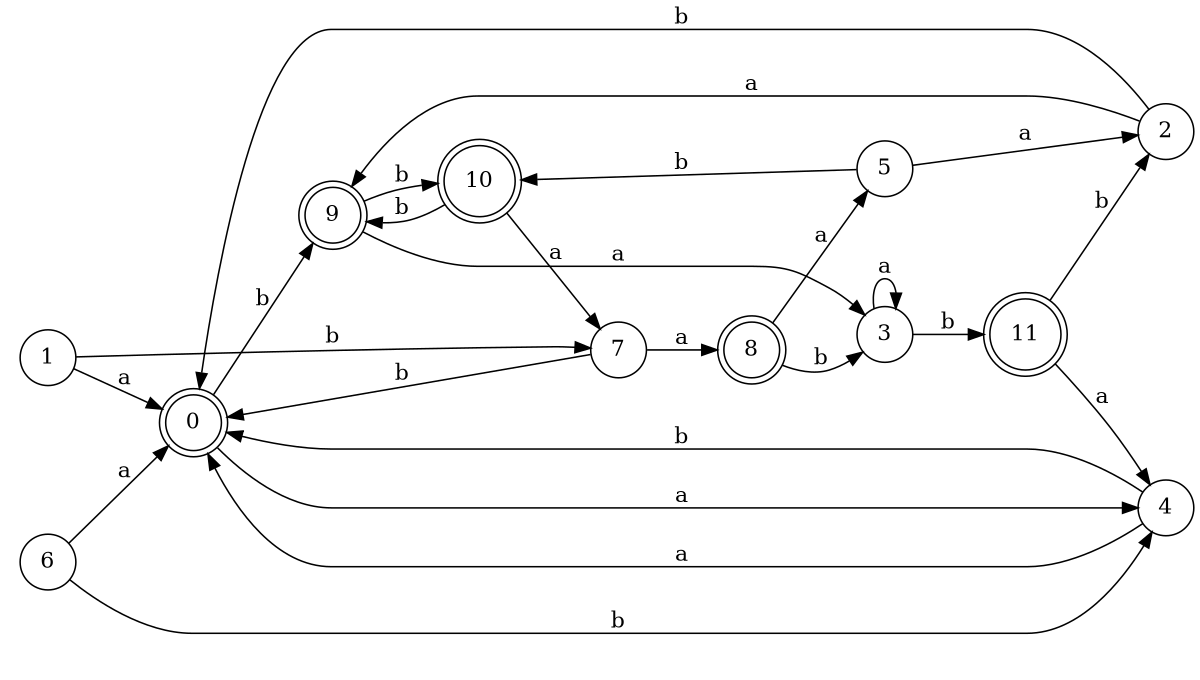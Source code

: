 digraph n10_9 {
__start0 [label="" shape="none"];

rankdir=LR;
size="8,5";

s0 [style="rounded,filled", color="black", fillcolor="white" shape="doublecircle", label="0"];
s1 [style="filled", color="black", fillcolor="white" shape="circle", label="1"];
s2 [style="filled", color="black", fillcolor="white" shape="circle", label="2"];
s3 [style="filled", color="black", fillcolor="white" shape="circle", label="3"];
s4 [style="filled", color="black", fillcolor="white" shape="circle", label="4"];
s5 [style="filled", color="black", fillcolor="white" shape="circle", label="5"];
s6 [style="filled", color="black", fillcolor="white" shape="circle", label="6"];
s7 [style="filled", color="black", fillcolor="white" shape="circle", label="7"];
s8 [style="rounded,filled", color="black", fillcolor="white" shape="doublecircle", label="8"];
s9 [style="rounded,filled", color="black", fillcolor="white" shape="doublecircle", label="9"];
s10 [style="rounded,filled", color="black", fillcolor="white" shape="doublecircle", label="10"];
s11 [style="rounded,filled", color="black", fillcolor="white" shape="doublecircle", label="11"];
s0 -> s4 [label="a"];
s0 -> s9 [label="b"];
s1 -> s0 [label="a"];
s1 -> s7 [label="b"];
s2 -> s9 [label="a"];
s2 -> s0 [label="b"];
s3 -> s3 [label="a"];
s3 -> s11 [label="b"];
s4 -> s0 [label="a"];
s4 -> s0 [label="b"];
s5 -> s2 [label="a"];
s5 -> s10 [label="b"];
s6 -> s0 [label="a"];
s6 -> s4 [label="b"];
s7 -> s8 [label="a"];
s7 -> s0 [label="b"];
s8 -> s5 [label="a"];
s8 -> s3 [label="b"];
s9 -> s3 [label="a"];
s9 -> s10 [label="b"];
s10 -> s7 [label="a"];
s10 -> s9 [label="b"];
s11 -> s4 [label="a"];
s11 -> s2 [label="b"];

}